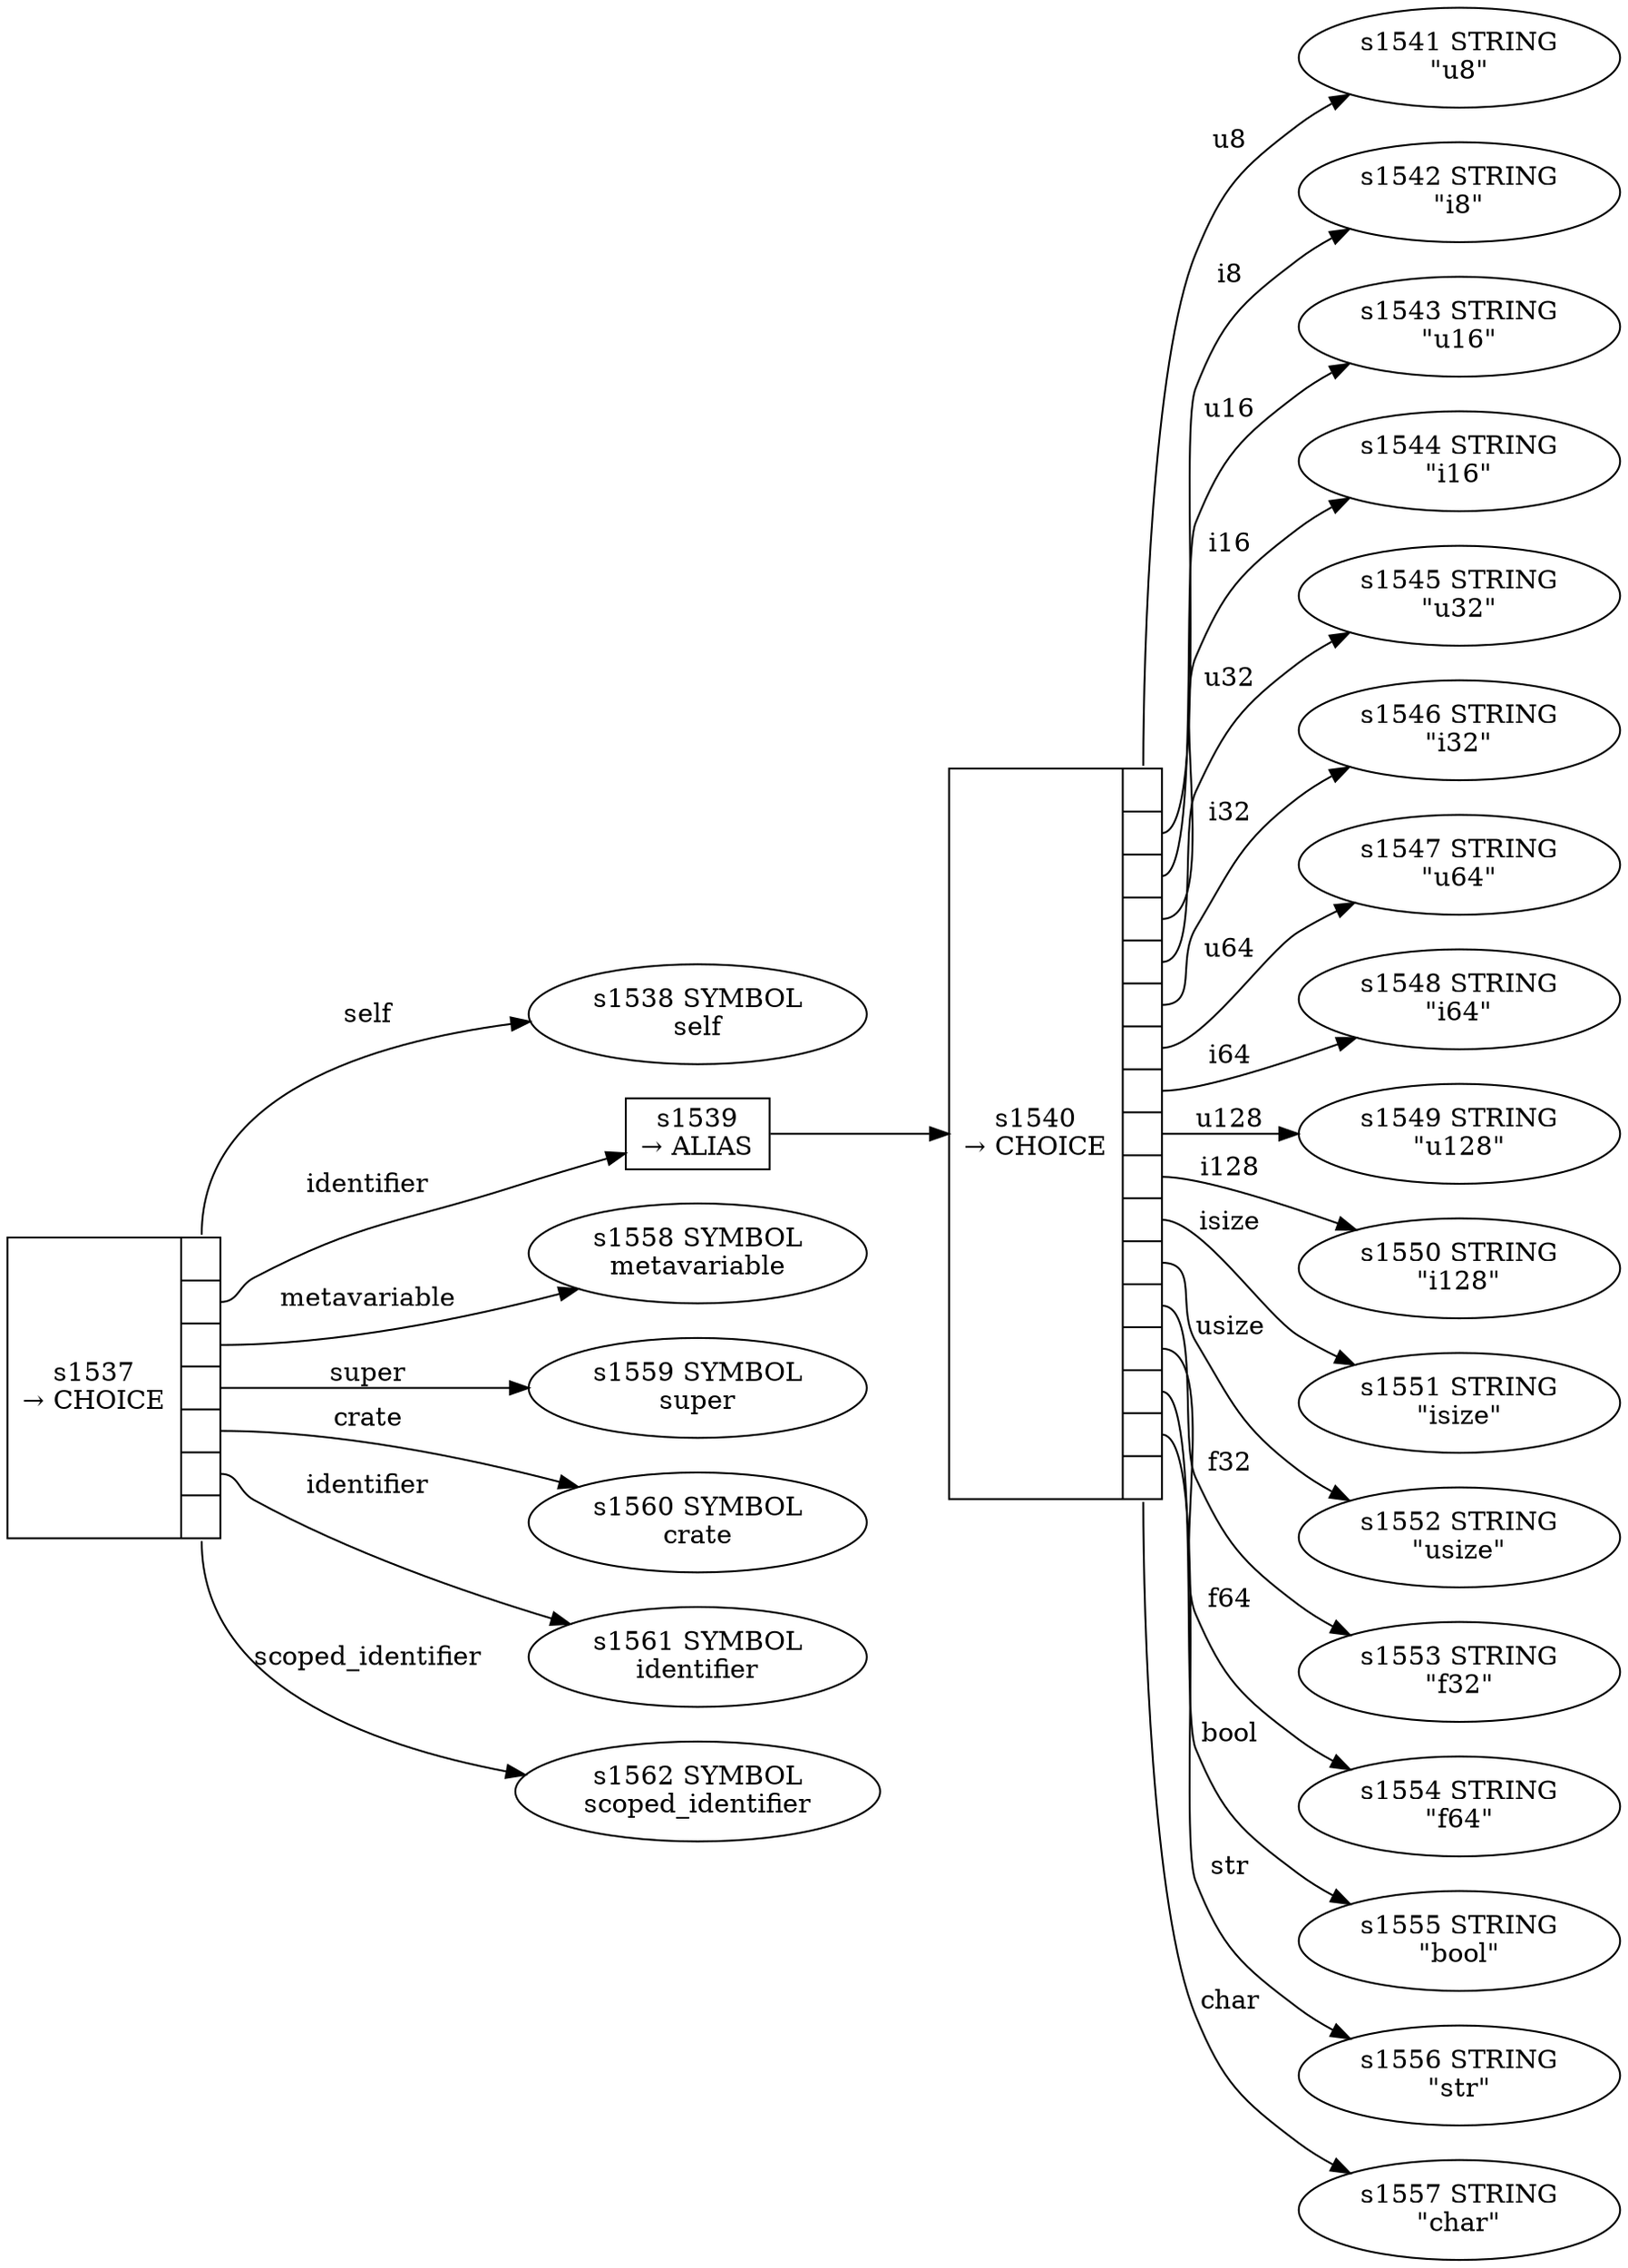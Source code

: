 
  digraph _path {
  
    rankdir=LR;
  
    s1537 [label="{s1537\n&rarr; CHOICE|{<p0>|<p1>|<p2>|<p3>|<p4>|<p5>|<p6>}}", shape=record, fixedsize=false, peripheries=1];
  s1538 [label="s1538 SYMBOL\nself" href="rust-grammar.json.self.dot.svg"];
  s1537:p0 -> s1538 [label="self"];
  s1539 [label="s1539\n&rarr; ALIAS", shape=record, fixedsize=false, peripheries=1];
  s1540 [label="{s1540\n&rarr; CHOICE|{<p0>|<p1>|<p2>|<p3>|<p4>|<p5>|<p6>|<p7>|<p8>|<p9>|<p10>|<p11>|<p12>|<p13>|<p14>|<p15>|<p16>}}", shape=record, fixedsize=false, peripheries=1];
  s1541 [label="s1541 STRING\n\"u8\""];
  s1540:p0 -> s1541 [label="u8"];
  s1542 [label="s1542 STRING\n\"i8\""];
  s1540:p1 -> s1542 [label="i8"];
  s1543 [label="s1543 STRING\n\"u16\""];
  s1540:p2 -> s1543 [label="u16"];
  s1544 [label="s1544 STRING\n\"i16\""];
  s1540:p3 -> s1544 [label="i16"];
  s1545 [label="s1545 STRING\n\"u32\""];
  s1540:p4 -> s1545 [label="u32"];
  s1546 [label="s1546 STRING\n\"i32\""];
  s1540:p5 -> s1546 [label="i32"];
  s1547 [label="s1547 STRING\n\"u64\""];
  s1540:p6 -> s1547 [label="u64"];
  s1548 [label="s1548 STRING\n\"i64\""];
  s1540:p7 -> s1548 [label="i64"];
  s1549 [label="s1549 STRING\n\"u128\""];
  s1540:p8 -> s1549 [label="u128"];
  s1550 [label="s1550 STRING\n\"i128\""];
  s1540:p9 -> s1550 [label="i128"];
  s1551 [label="s1551 STRING\n\"isize\""];
  s1540:p10 -> s1551 [label="isize"];
  s1552 [label="s1552 STRING\n\"usize\""];
  s1540:p11 -> s1552 [label="usize"];
  s1553 [label="s1553 STRING\n\"f32\""];
  s1540:p12 -> s1553 [label="f32"];
  s1554 [label="s1554 STRING\n\"f64\""];
  s1540:p13 -> s1554 [label="f64"];
  s1555 [label="s1555 STRING\n\"bool\""];
  s1540:p14 -> s1555 [label="bool"];
  s1556 [label="s1556 STRING\n\"str\""];
  s1540:p15 -> s1556 [label="str"];
  s1557 [label="s1557 STRING\n\"char\""];
  s1540:p16 -> s1557 [label="char"];
  s1539 -> s1540 [];
  s1537:p1 -> s1539 [label="identifier"];
  s1558 [label="s1558 SYMBOL\nmetavariable" href="rust-grammar.json.metavariable.dot.svg"];
  s1537:p2 -> s1558 [label="metavariable"];
  s1559 [label="s1559 SYMBOL\nsuper" href="rust-grammar.json.super.dot.svg"];
  s1537:p3 -> s1559 [label="super"];
  s1560 [label="s1560 SYMBOL\ncrate" href="rust-grammar.json.crate.dot.svg"];
  s1537:p4 -> s1560 [label="crate"];
  s1561 [label="s1561 SYMBOL\nidentifier" href="rust-grammar.json.identifier.dot.svg"];
  s1537:p5 -> s1561 [label="identifier"];
  s1562 [label="s1562 SYMBOL\nscoped_identifier" href="rust-grammar.json.scoped_identifier.dot.svg"];
  s1537:p6 -> s1562 [label="scoped_identifier"];
  
  }
  